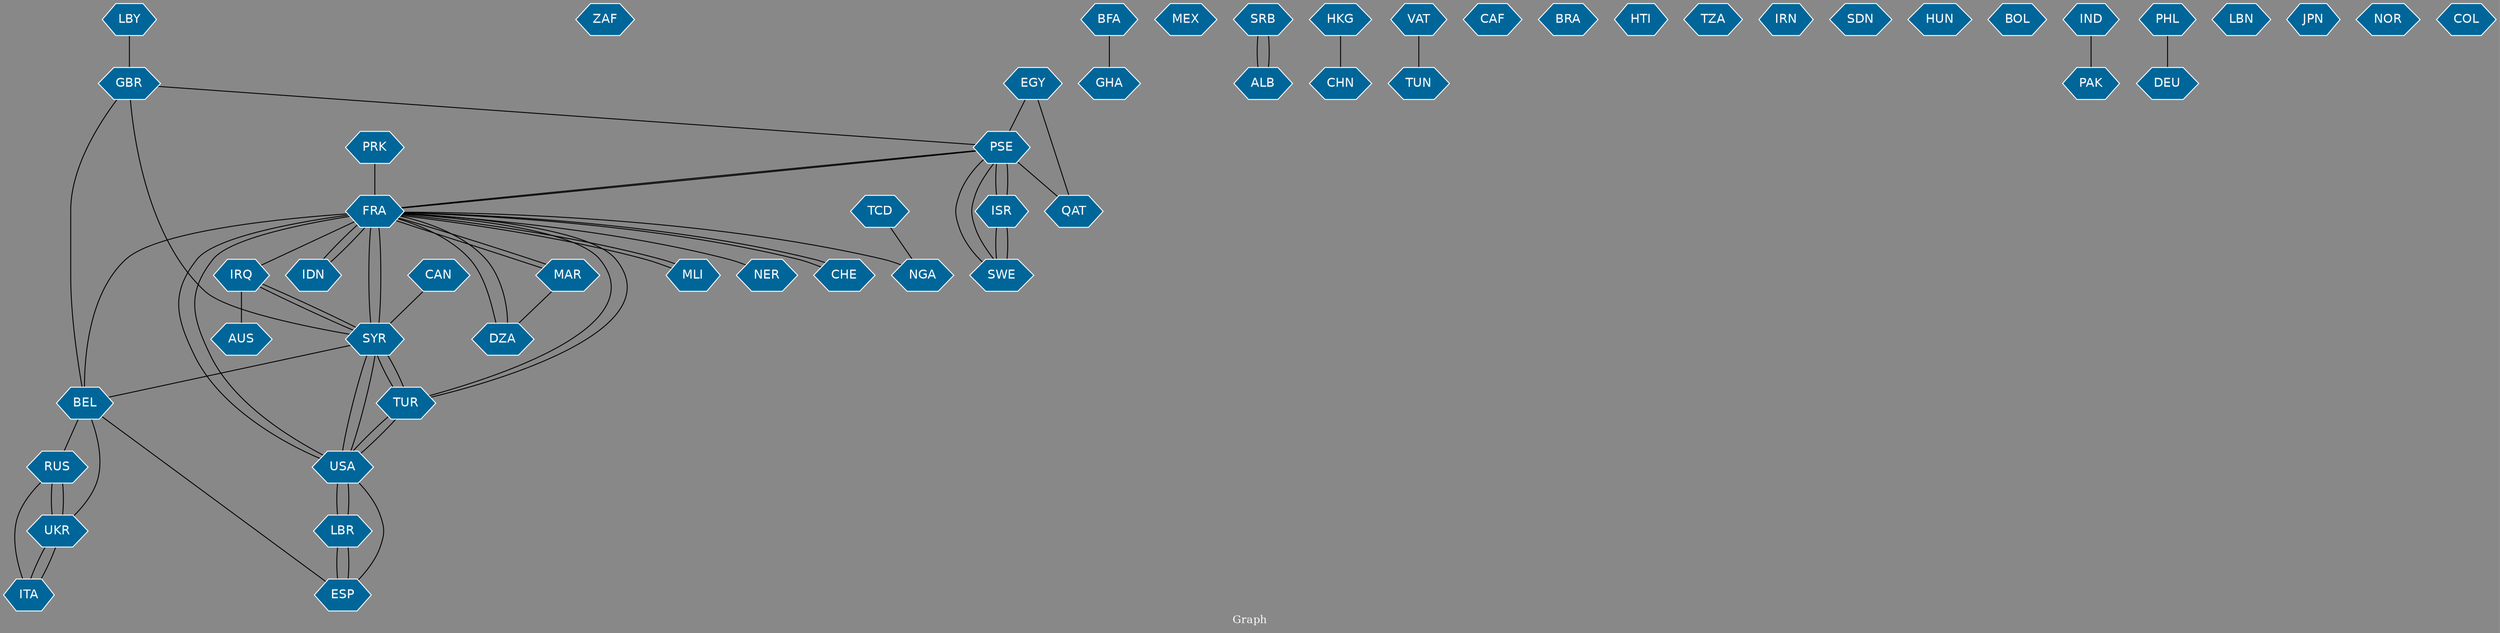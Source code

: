 // Countries together in item graph
graph {
	graph [bgcolor="#888888" fontcolor=white fontsize=12 label="Graph" outputorder=edgesfirst overlap=prism]
	node [color=white fillcolor="#006699" fontcolor=white fontname=Helvetica shape=hexagon style=filled]
	edge [arrowhead=open color=black fontcolor=white fontname=Courier fontsize=12]
		GBR [label=GBR]
		ISR [label=ISR]
		ZAF [label=ZAF]
		FRA [label=FRA]
		IRQ [label=IRQ]
		BFA [label=BFA]
		SYR [label=SYR]
		USA [label=USA]
		MEX [label=MEX]
		SRB [label=SRB]
		ALB [label=ALB]
		HKG [label=HKG]
		BEL [label=BEL]
		UKR [label=UKR]
		RUS [label=RUS]
		TUN [label=TUN]
		PSE [label=PSE]
		CAN [label=CAN]
		PRK [label=PRK]
		EGY [label=EGY]
		IDN [label=IDN]
		SWE [label=SWE]
		QAT [label=QAT]
		ESP [label=ESP]
		CAF [label=CAF]
		DZA [label=DZA]
		VAT [label=VAT]
		NGA [label=NGA]
		MLI [label=MLI]
		CHN [label=CHN]
		LBY [label=LBY]
		BRA [label=BRA]
		NER [label=NER]
		CHE [label=CHE]
		TUR [label=TUR]
		HTI [label=HTI]
		ITA [label=ITA]
		MAR [label=MAR]
		TZA [label=TZA]
		IRN [label=IRN]
		SDN [label=SDN]
		AUS [label=AUS]
		LBR [label=LBR]
		HUN [label=HUN]
		BOL [label=BOL]
		IND [label=IND]
		PAK [label=PAK]
		DEU [label=DEU]
		LBN [label=LBN]
		JPN [label=JPN]
		GHA [label=GHA]
		NOR [label=NOR]
		COL [label=COL]
		TCD [label=TCD]
		PHL [label=PHL]
			PSE -- SWE [weight=1]
			FRA -- IDN [weight=2]
			FRA -- USA [weight=1]
			SYR -- BEL [weight=1]
			SYR -- IRQ [weight=1]
			TUR -- SYR [weight=2]
			ISR -- PSE [weight=5]
			SYR -- TUR [weight=6]
			UKR -- RUS [weight=3]
			IND -- PAK [weight=1]
			EGY -- QAT [weight=1]
			USA -- LBR [weight=3]
			HKG -- CHN [weight=1]
			TCD -- NGA [weight=1]
			IRQ -- AUS [weight=1]
			SYR -- USA [weight=1]
			FRA -- CHE [weight=1]
			SRB -- ALB [weight=1]
			SWE -- ISR [weight=1]
			GBR -- PSE [weight=1]
			TUR -- FRA [weight=2]
			ESP -- LBR [weight=1]
			FRA -- NER [weight=1]
			FRA -- IRQ [weight=5]
			BFA -- GHA [weight=1]
			ALB -- SRB [weight=1]
			PSE -- FRA [weight=2]
			FRA -- TUR [weight=3]
			FRA -- DZA [weight=1]
			VAT -- TUN [weight=1]
			FRA -- MAR [weight=1]
			UKR -- ITA [weight=1]
			USA -- SYR [weight=5]
			PRK -- FRA [weight=2]
			MLI -- FRA [weight=1]
			FRA -- SYR [weight=4]
			SWE -- PSE [weight=3]
			PHL -- DEU [weight=1]
			USA -- TUR [weight=2]
			IDN -- FRA [weight=4]
			LBY -- GBR [weight=1]
			SYR -- FRA [weight=6]
			RUS -- UKR [weight=3]
			BEL -- RUS [weight=1]
			USA -- FRA [weight=1]
			IRQ -- SYR [weight=1]
			LBR -- USA [weight=1]
			PSE -- ISR [weight=2]
			FRA -- PSE [weight=1]
			CAN -- SYR [weight=1]
			FRA -- NGA [weight=1]
			EGY -- PSE [weight=1]
			DZA -- FRA [weight=1]
			MAR -- FRA [weight=2]
			ITA -- UKR [weight=1]
			BEL -- ESP [weight=1]
			MAR -- DZA [weight=1]
			ESP -- USA [weight=2]
			TUR -- USA [weight=1]
			FRA -- MLI [weight=3]
			SYR -- GBR [weight=1]
			PSE -- QAT [weight=2]
			BEL -- GBR [weight=2]
			BEL -- FRA [weight=1]
			BEL -- UKR [weight=1]
			RUS -- ITA [weight=2]
			LBR -- ESP [weight=1]
			CHE -- FRA [weight=1]
			ISR -- SWE [weight=1]
}